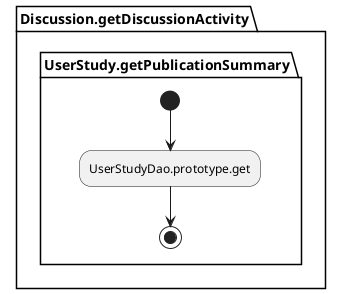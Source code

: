 @startuml

skinparam activity {
  backgroundColor<<external>> #AAFFFF
  backgroundColor<<operation>> #EEE
}


partition Discussion.getDiscussionActivity {

  partition UserStudy.getPublicationSummary {
      (*) --> UserStudyDao.prototype.get
      --> (*)
  }
}

@enduml